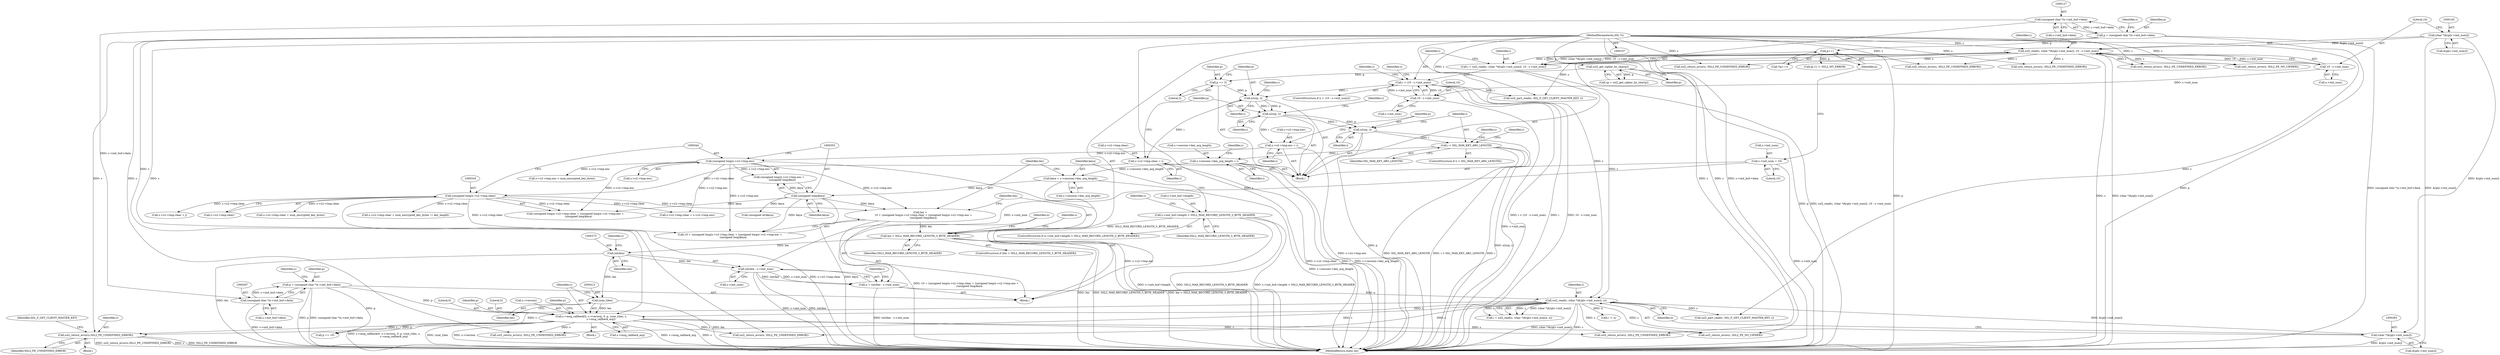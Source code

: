 digraph "0_openssl_d81a1600588b726c2bdccda7efad3cc7a87d6245_0@pointer" {
"1000583" [label="(Call,ssl2_return_error(s,SSL2_PE_UNDEFINED_ERROR))"];
"1000405" [label="(Call,s->msg_callback(0, s->version, 0, p, (size_t)len, s,\n                        s->msg_callback_arg))"];
"1000294" [label="(Call,p = (unsigned char *)s->init_buf->data)"];
"1000296" [label="(Call,(unsigned char *)s->init_buf->data)"];
"1000126" [label="(Call,(unsigned char *)s->init_buf->data)"];
"1000412" [label="(Call,(size_t)len)"];
"1000372" [label="(Call,(int)len)"];
"1000356" [label="(Call,len > SSL2_MAX_RECORD_LENGTH_3_BYTE_HEADER)"];
"1000328" [label="(Call,len =\n        10 + (unsigned long)s->s2->tmp.clear + (unsigned long)s->s2->tmp.enc +\n        (unsigned long)keya)"];
"1000333" [label="(Call,(unsigned long)s->s2->tmp.clear)"];
"1000244" [label="(Call,s->s2->tmp.clear = i)"];
"1000241" [label="(Call,n2s(p, i))"];
"1000238" [label="(Call,p += 3)"];
"1000205" [label="(Call,ssl2_get_cipher_by_char(p))"];
"1000178" [label="(Call,p++)"];
"1000124" [label="(Call,p = (unsigned char *)s->init_buf->data)"];
"1000158" [label="(Call,i < (10 - s->init_num))"];
"1000140" [label="(Call,i = ssl2_read(s, (char *)&(p[s->init_num]), 10 - s->init_num))"];
"1000142" [label="(Call,ssl2_read(s, (char *)&(p[s->init_num]), 10 - s->init_num))"];
"1000108" [label="(MethodParameterIn,SSL *s)"];
"1000144" [label="(Call,(char *)&(p[s->init_num]))"];
"1000152" [label="(Call,10 - s->init_num)"];
"1000160" [label="(Call,10 - s->init_num)"];
"1000343" [label="(Call,(unsigned long)s->s2->tmp.enc)"];
"1000256" [label="(Call,s->s2->tmp.enc = i)"];
"1000253" [label="(Call,n2s(p, i))"];
"1000352" [label="(Call,(unsigned long)keya)"];
"1000321" [label="(Call,keya = s->session->key_arg_length)"];
"1000282" [label="(Call,s->session->key_arg_length = i)"];
"1000269" [label="(Call,i > SSL_MAX_KEY_ARG_LENGTH)"];
"1000265" [label="(Call,n2s(p, i))"];
"1000304" [label="(Call,s->init_buf->length < SSL2_MAX_RECORD_LENGTH_3_BYTE_HEADER)"];
"1000380" [label="(Call,ssl2_read(s, (char *)&(p[s->init_num]), n))"];
"1000382" [label="(Call,(char *)&(p[s->init_num]))"];
"1000369" [label="(Call,n = (int)len - s->init_num)"];
"1000371" [label="(Call,(int)len - s->init_num)"];
"1000170" [label="(Call,s->init_num = 10)"];
"1000584" [label="(Identifier,s)"];
"1000253" [label="(Call,n2s(p, i))"];
"1000264" [label="(Identifier,i)"];
"1000243" [label="(Identifier,i)"];
"1000585" [label="(Identifier,SSL2_PE_UNDEFINED_ERROR)"];
"1000160" [label="(Call,10 - s->init_num)"];
"1000298" [label="(Call,s->init_buf->data)"];
"1000392" [label="(Call,i != n)"];
"1000333" [label="(Call,(unsigned long)s->s2->tmp.clear)"];
"1000358" [label="(Identifier,SSL2_MAX_RECORD_LENGTH_3_BYTE_HEADER)"];
"1000167" [label="(Identifier,s)"];
"1000431" [label="(Call,s->s2->tmp.clear + s->s2->tmp.enc)"];
"1000296" [label="(Call,(unsigned char *)s->init_buf->data)"];
"1000404" [label="(Block,)"];
"1000371" [label="(Call,(int)len - s->init_num)"];
"1000270" [label="(Identifier,i)"];
"1000390" [label="(Identifier,n)"];
"1000126" [label="(Call,(unsigned char *)s->init_buf->data)"];
"1000174" [label="(Literal,10)"];
"1000378" [label="(Call,i = ssl2_read(s, (char *)&(p[s->init_num]), n))"];
"1000582" [label="(Block,)"];
"1000124" [label="(Call,p = (unsigned char *)s->init_buf->data)"];
"1000128" [label="(Call,s->init_buf->data)"];
"1000332" [label="(Call,(unsigned long)s->s2->tmp.clear + (unsigned long)s->s2->tmp.enc +\n        (unsigned long)keya)"];
"1000551" [label="(Call,s->s2->tmp.clear + num_encrypted_key_bytes != key_length)"];
"1000177" [label="(Call,*(p++))"];
"1000493" [label="(Call,ssl2_return_error(s, SSL2_PE_NO_CIPHER))"];
"1000285" [label="(Identifier,s)"];
"1000361" [label="(Identifier,s)"];
"1000343" [label="(Call,(unsigned long)s->s2->tmp.enc)"];
"1000664" [label="(Call,s->s2->tmp.clear + j)"];
"1000342" [label="(Call,(unsigned long)s->s2->tmp.enc +\n        (unsigned long)keya)"];
"1000257" [label="(Call,s->s2->tmp.enc)"];
"1000179" [label="(Identifier,p)"];
"1000154" [label="(Call,s->init_num)"];
"1000357" [label="(Identifier,len)"];
"1000142" [label="(Call,ssl2_read(s, (char *)&(p[s->init_num]), 10 - s->init_num))"];
"1000322" [label="(Identifier,keya)"];
"1000291" [label="(Identifier,s)"];
"1000269" [label="(Call,i > SSL_MAX_KEY_ARG_LENGTH)"];
"1000369" [label="(Call,n = (int)len - s->init_num)"];
"1000381" [label="(Identifier,s)"];
"1000294" [label="(Call,p = (unsigned char *)s->init_buf->data)"];
"1000374" [label="(Identifier,len)"];
"1000172" [label="(Identifier,s)"];
"1000345" [label="(Call,s->s2->tmp.enc)"];
"1000125" [label="(Identifier,p)"];
"1000283" [label="(Call,s->session->key_arg_length)"];
"1000288" [label="(Identifier,i)"];
"1000312" [label="(Call,ssl2_return_error(s, SSL2_PE_UNDEFINED_ERROR))"];
"1000206" [label="(Identifier,p)"];
"1000352" [label="(Call,(unsigned long)keya)"];
"1000382" [label="(Call,(char *)&(p[s->init_num]))"];
"1000370" [label="(Identifier,n)"];
"1000248" [label="(Identifier,s)"];
"1000166" [label="(Call,ssl2_part_read(s, SSL_F_GET_CLIENT_MASTER_KEY, i))"];
"1000136" [label="(Identifier,s)"];
"1000354" [label="(Identifier,keya)"];
"1000376" [label="(Identifier,s)"];
"1000416" [label="(Call,s->msg_callback_arg)"];
"1000109" [label="(Block,)"];
"1000205" [label="(Call,ssl2_get_cipher_by_char(p))"];
"1000108" [label="(MethodParameterIn,SSL *s)"];
"1000305" [label="(Call,s->init_buf->length)"];
"1000335" [label="(Call,s->s2->tmp.clear)"];
"1000255" [label="(Identifier,i)"];
"1000183" [label="(Call,p[-1] != SSL2_MT_ERROR)"];
"1000274" [label="(Identifier,s)"];
"1000267" [label="(Identifier,i)"];
"1000271" [label="(Identifier,SSL_MAX_KEY_ARG_LENGTH)"];
"1000512" [label="(Call,ssl2_return_error(s, SSL2_PE_UNDEFINED_ERROR))"];
"1000158" [label="(Call,i < (10 - s->init_num))"];
"1000552" [label="(Call,s->s2->tmp.clear + num_encrypted_key_bytes)"];
"1000310" [label="(Identifier,SSL2_MAX_RECORD_LENGTH_3_BYTE_HEADER)"];
"1000254" [label="(Identifier,p)"];
"1000323" [label="(Call,s->session->key_arg_length)"];
"1000295" [label="(Identifier,p)"];
"1000282" [label="(Call,s->session->key_arg_length = i)"];
"1000412" [label="(Call,(size_t)len)"];
"1000307" [label="(Identifier,s)"];
"1000244" [label="(Call,s->s2->tmp.clear = i)"];
"1000159" [label="(Identifier,i)"];
"1000162" [label="(Call,s->init_num)"];
"1000419" [label="(Call,p += 10)"];
"1000266" [label="(Identifier,p)"];
"1000328" [label="(Call,len =\n        10 + (unsigned long)s->s2->tmp.clear + (unsigned long)s->s2->tmp.enc +\n        (unsigned long)keya)"];
"1000379" [label="(Identifier,i)"];
"1000420" [label="(Identifier,p)"];
"1000273" [label="(Call,ssl2_return_error(s, SSL2_PE_UNDEFINED_ERROR))"];
"1000171" [label="(Call,s->init_num)"];
"1000144" [label="(Call,(char *)&(p[s->init_num]))"];
"1000380" [label="(Call,ssl2_read(s, (char *)&(p[s->init_num]), n))"];
"1000240" [label="(Literal,3)"];
"1000303" [label="(ControlStructure,if (s->init_buf->length < SSL2_MAX_RECORD_LENGTH_3_BYTE_HEADER))"];
"1000414" [label="(Identifier,len)"];
"1000260" [label="(Identifier,s)"];
"1000446" [label="(Call,(unsigned int)keya)"];
"1000313" [label="(Identifier,s)"];
"1000141" [label="(Identifier,i)"];
"1000252" [label="(Identifier,i)"];
"1000242" [label="(Identifier,p)"];
"1000384" [label="(Call,&(p[s->init_num]))"];
"1000222" [label="(Call,ssl2_return_error(s, SSL2_PE_NO_CIPHER))"];
"1000355" [label="(ControlStructure,if (len > SSL2_MAX_RECORD_LENGTH_3_BYTE_HEADER))"];
"1000190" [label="(Call,ssl2_return_error(s, SSL2_PE_UNDEFINED_ERROR))"];
"1000372" [label="(Call,(int)len)"];
"1000152" [label="(Call,10 - s->init_num)"];
"1000396" [label="(Call,ssl2_part_read(s, SSL_F_GET_CLIENT_MASTER_KEY, i))"];
"1000360" [label="(Call,ssl2_return_error(s, SSL2_PE_UNDEFINED_ERROR))"];
"1000239" [label="(Identifier,p)"];
"1000140" [label="(Call,i = ssl2_read(s, (char *)&(p[s->init_num]), 10 - s->init_num))"];
"1000153" [label="(Literal,10)"];
"1000711" [label="(MethodReturn,static int)"];
"1000573" [label="(Call,s->s2->tmp.enc < num_encrypted_key_bytes)"];
"1000406" [label="(Literal,0)"];
"1000170" [label="(Call,s->init_num = 10)"];
"1000139" [label="(Block,)"];
"1000321" [label="(Call,keya = s->session->key_arg_length)"];
"1000161" [label="(Literal,10)"];
"1000265" [label="(Call,n2s(p, i))"];
"1000245" [label="(Call,s->s2->tmp.clear)"];
"1000563" [label="(Call,ssl2_return_error(s, SSL2_PE_UNDEFINED_ERROR))"];
"1000268" [label="(ControlStructure,if (i > SSL_MAX_KEY_ARG_LENGTH))"];
"1000462" [label="(Call,ssl2_return_error(s, SSL2_PE_UNDEFINED_ERROR))"];
"1000203" [label="(Call,cp = ssl2_get_cipher_by_char(p))"];
"1000356" [label="(Call,len > SSL2_MAX_RECORD_LENGTH_3_BYTE_HEADER)"];
"1000157" [label="(ControlStructure,if (i < (10 - s->init_num)))"];
"1000143" [label="(Identifier,s)"];
"1000256" [label="(Call,s->s2->tmp.enc = i)"];
"1000583" [label="(Call,ssl2_return_error(s,SSL2_PE_UNDEFINED_ERROR))"];
"1000411" [label="(Identifier,p)"];
"1000241" [label="(Call,n2s(p, i))"];
"1000410" [label="(Literal,0)"];
"1000587" [label="(Identifier,SSL_F_GET_CLIENT_MASTER_KEY)"];
"1000407" [label="(Call,s->version)"];
"1000415" [label="(Identifier,s)"];
"1000304" [label="(Call,s->init_buf->length < SSL2_MAX_RECORD_LENGTH_3_BYTE_HEADER)"];
"1000329" [label="(Identifier,len)"];
"1000330" [label="(Call,10 + (unsigned long)s->s2->tmp.clear + (unsigned long)s->s2->tmp.enc +\n        (unsigned long)keya)"];
"1000178" [label="(Call,p++)"];
"1000375" [label="(Call,s->init_num)"];
"1000405" [label="(Call,s->msg_callback(0, s->version, 0, p, (size_t)len, s,\n                        s->msg_callback_arg))"];
"1000238" [label="(Call,p += 3)"];
"1000146" [label="(Call,&(p[s->init_num]))"];
"1000583" -> "1000582"  [label="AST: "];
"1000583" -> "1000585"  [label="CFG: "];
"1000584" -> "1000583"  [label="AST: "];
"1000585" -> "1000583"  [label="AST: "];
"1000587" -> "1000583"  [label="CFG: "];
"1000583" -> "1000711"  [label="DDG: ssl2_return_error(s,SSL2_PE_UNDEFINED_ERROR)"];
"1000583" -> "1000711"  [label="DDG: s"];
"1000583" -> "1000711"  [label="DDG: SSL2_PE_UNDEFINED_ERROR"];
"1000405" -> "1000583"  [label="DDG: s"];
"1000380" -> "1000583"  [label="DDG: s"];
"1000108" -> "1000583"  [label="DDG: s"];
"1000405" -> "1000404"  [label="AST: "];
"1000405" -> "1000416"  [label="CFG: "];
"1000406" -> "1000405"  [label="AST: "];
"1000407" -> "1000405"  [label="AST: "];
"1000410" -> "1000405"  [label="AST: "];
"1000411" -> "1000405"  [label="AST: "];
"1000412" -> "1000405"  [label="AST: "];
"1000415" -> "1000405"  [label="AST: "];
"1000416" -> "1000405"  [label="AST: "];
"1000420" -> "1000405"  [label="CFG: "];
"1000405" -> "1000711"  [label="DDG: s->msg_callback(0, s->version, 0, p, (size_t)len, s,\n                        s->msg_callback_arg)"];
"1000405" -> "1000711"  [label="DDG: (size_t)len"];
"1000405" -> "1000711"  [label="DDG: s->version"];
"1000405" -> "1000711"  [label="DDG: s->msg_callback_arg"];
"1000405" -> "1000711"  [label="DDG: s"];
"1000294" -> "1000405"  [label="DDG: p"];
"1000412" -> "1000405"  [label="DDG: len"];
"1000380" -> "1000405"  [label="DDG: s"];
"1000108" -> "1000405"  [label="DDG: s"];
"1000405" -> "1000419"  [label="DDG: p"];
"1000405" -> "1000462"  [label="DDG: s"];
"1000405" -> "1000493"  [label="DDG: s"];
"1000405" -> "1000512"  [label="DDG: s"];
"1000405" -> "1000563"  [label="DDG: s"];
"1000294" -> "1000109"  [label="AST: "];
"1000294" -> "1000296"  [label="CFG: "];
"1000295" -> "1000294"  [label="AST: "];
"1000296" -> "1000294"  [label="AST: "];
"1000307" -> "1000294"  [label="CFG: "];
"1000294" -> "1000711"  [label="DDG: (unsigned char *)s->init_buf->data"];
"1000294" -> "1000711"  [label="DDG: p"];
"1000296" -> "1000294"  [label="DDG: s->init_buf->data"];
"1000294" -> "1000419"  [label="DDG: p"];
"1000296" -> "1000298"  [label="CFG: "];
"1000297" -> "1000296"  [label="AST: "];
"1000298" -> "1000296"  [label="AST: "];
"1000296" -> "1000711"  [label="DDG: s->init_buf->data"];
"1000126" -> "1000296"  [label="DDG: s->init_buf->data"];
"1000126" -> "1000124"  [label="AST: "];
"1000126" -> "1000128"  [label="CFG: "];
"1000127" -> "1000126"  [label="AST: "];
"1000128" -> "1000126"  [label="AST: "];
"1000124" -> "1000126"  [label="CFG: "];
"1000126" -> "1000711"  [label="DDG: s->init_buf->data"];
"1000126" -> "1000124"  [label="DDG: s->init_buf->data"];
"1000412" -> "1000414"  [label="CFG: "];
"1000413" -> "1000412"  [label="AST: "];
"1000414" -> "1000412"  [label="AST: "];
"1000415" -> "1000412"  [label="CFG: "];
"1000412" -> "1000711"  [label="DDG: len"];
"1000372" -> "1000412"  [label="DDG: len"];
"1000372" -> "1000371"  [label="AST: "];
"1000372" -> "1000374"  [label="CFG: "];
"1000373" -> "1000372"  [label="AST: "];
"1000374" -> "1000372"  [label="AST: "];
"1000376" -> "1000372"  [label="CFG: "];
"1000372" -> "1000711"  [label="DDG: len"];
"1000372" -> "1000371"  [label="DDG: len"];
"1000356" -> "1000372"  [label="DDG: len"];
"1000356" -> "1000355"  [label="AST: "];
"1000356" -> "1000358"  [label="CFG: "];
"1000357" -> "1000356"  [label="AST: "];
"1000358" -> "1000356"  [label="AST: "];
"1000361" -> "1000356"  [label="CFG: "];
"1000370" -> "1000356"  [label="CFG: "];
"1000356" -> "1000711"  [label="DDG: len > SSL2_MAX_RECORD_LENGTH_3_BYTE_HEADER"];
"1000356" -> "1000711"  [label="DDG: len"];
"1000356" -> "1000711"  [label="DDG: SSL2_MAX_RECORD_LENGTH_3_BYTE_HEADER"];
"1000328" -> "1000356"  [label="DDG: len"];
"1000304" -> "1000356"  [label="DDG: SSL2_MAX_RECORD_LENGTH_3_BYTE_HEADER"];
"1000328" -> "1000109"  [label="AST: "];
"1000328" -> "1000330"  [label="CFG: "];
"1000329" -> "1000328"  [label="AST: "];
"1000330" -> "1000328"  [label="AST: "];
"1000357" -> "1000328"  [label="CFG: "];
"1000328" -> "1000711"  [label="DDG: 10 + (unsigned long)s->s2->tmp.clear + (unsigned long)s->s2->tmp.enc +\n        (unsigned long)keya"];
"1000333" -> "1000328"  [label="DDG: s->s2->tmp.clear"];
"1000343" -> "1000328"  [label="DDG: s->s2->tmp.enc"];
"1000352" -> "1000328"  [label="DDG: keya"];
"1000333" -> "1000332"  [label="AST: "];
"1000333" -> "1000335"  [label="CFG: "];
"1000334" -> "1000333"  [label="AST: "];
"1000335" -> "1000333"  [label="AST: "];
"1000344" -> "1000333"  [label="CFG: "];
"1000333" -> "1000711"  [label="DDG: s->s2->tmp.clear"];
"1000333" -> "1000330"  [label="DDG: s->s2->tmp.clear"];
"1000333" -> "1000332"  [label="DDG: s->s2->tmp.clear"];
"1000244" -> "1000333"  [label="DDG: s->s2->tmp.clear"];
"1000333" -> "1000431"  [label="DDG: s->s2->tmp.clear"];
"1000333" -> "1000551"  [label="DDG: s->s2->tmp.clear"];
"1000333" -> "1000552"  [label="DDG: s->s2->tmp.clear"];
"1000333" -> "1000664"  [label="DDG: s->s2->tmp.clear"];
"1000244" -> "1000139"  [label="AST: "];
"1000244" -> "1000252"  [label="CFG: "];
"1000245" -> "1000244"  [label="AST: "];
"1000252" -> "1000244"  [label="AST: "];
"1000254" -> "1000244"  [label="CFG: "];
"1000244" -> "1000711"  [label="DDG: s->s2->tmp.clear"];
"1000241" -> "1000244"  [label="DDG: i"];
"1000241" -> "1000139"  [label="AST: "];
"1000241" -> "1000243"  [label="CFG: "];
"1000242" -> "1000241"  [label="AST: "];
"1000243" -> "1000241"  [label="AST: "];
"1000248" -> "1000241"  [label="CFG: "];
"1000238" -> "1000241"  [label="DDG: p"];
"1000158" -> "1000241"  [label="DDG: i"];
"1000241" -> "1000253"  [label="DDG: p"];
"1000241" -> "1000253"  [label="DDG: i"];
"1000238" -> "1000139"  [label="AST: "];
"1000238" -> "1000240"  [label="CFG: "];
"1000239" -> "1000238"  [label="AST: "];
"1000240" -> "1000238"  [label="AST: "];
"1000242" -> "1000238"  [label="CFG: "];
"1000205" -> "1000238"  [label="DDG: p"];
"1000205" -> "1000203"  [label="AST: "];
"1000205" -> "1000206"  [label="CFG: "];
"1000206" -> "1000205"  [label="AST: "];
"1000203" -> "1000205"  [label="CFG: "];
"1000205" -> "1000711"  [label="DDG: p"];
"1000205" -> "1000203"  [label="DDG: p"];
"1000178" -> "1000205"  [label="DDG: p"];
"1000178" -> "1000177"  [label="AST: "];
"1000178" -> "1000179"  [label="CFG: "];
"1000179" -> "1000178"  [label="AST: "];
"1000177" -> "1000178"  [label="CFG: "];
"1000178" -> "1000711"  [label="DDG: p"];
"1000124" -> "1000178"  [label="DDG: p"];
"1000178" -> "1000183"  [label="DDG: p"];
"1000124" -> "1000109"  [label="AST: "];
"1000125" -> "1000124"  [label="AST: "];
"1000136" -> "1000124"  [label="CFG: "];
"1000124" -> "1000711"  [label="DDG: (unsigned char *)s->init_buf->data"];
"1000124" -> "1000711"  [label="DDG: p"];
"1000158" -> "1000157"  [label="AST: "];
"1000158" -> "1000160"  [label="CFG: "];
"1000159" -> "1000158"  [label="AST: "];
"1000160" -> "1000158"  [label="AST: "];
"1000167" -> "1000158"  [label="CFG: "];
"1000172" -> "1000158"  [label="CFG: "];
"1000158" -> "1000711"  [label="DDG: i"];
"1000158" -> "1000711"  [label="DDG: 10 - s->init_num"];
"1000158" -> "1000711"  [label="DDG: i < (10 - s->init_num)"];
"1000140" -> "1000158"  [label="DDG: i"];
"1000160" -> "1000158"  [label="DDG: 10"];
"1000160" -> "1000158"  [label="DDG: s->init_num"];
"1000158" -> "1000166"  [label="DDG: i"];
"1000140" -> "1000139"  [label="AST: "];
"1000140" -> "1000142"  [label="CFG: "];
"1000141" -> "1000140"  [label="AST: "];
"1000142" -> "1000140"  [label="AST: "];
"1000159" -> "1000140"  [label="CFG: "];
"1000140" -> "1000711"  [label="DDG: ssl2_read(s, (char *)&(p[s->init_num]), 10 - s->init_num)"];
"1000142" -> "1000140"  [label="DDG: s"];
"1000142" -> "1000140"  [label="DDG: (char *)&(p[s->init_num])"];
"1000142" -> "1000140"  [label="DDG: 10 - s->init_num"];
"1000142" -> "1000152"  [label="CFG: "];
"1000143" -> "1000142"  [label="AST: "];
"1000144" -> "1000142"  [label="AST: "];
"1000152" -> "1000142"  [label="AST: "];
"1000142" -> "1000711"  [label="DDG: (char *)&(p[s->init_num])"];
"1000142" -> "1000711"  [label="DDG: s"];
"1000108" -> "1000142"  [label="DDG: s"];
"1000144" -> "1000142"  [label="DDG: &(p[s->init_num])"];
"1000152" -> "1000142"  [label="DDG: 10"];
"1000152" -> "1000142"  [label="DDG: s->init_num"];
"1000142" -> "1000166"  [label="DDG: s"];
"1000142" -> "1000190"  [label="DDG: s"];
"1000142" -> "1000222"  [label="DDG: s"];
"1000142" -> "1000273"  [label="DDG: s"];
"1000142" -> "1000312"  [label="DDG: s"];
"1000142" -> "1000360"  [label="DDG: s"];
"1000142" -> "1000380"  [label="DDG: s"];
"1000108" -> "1000107"  [label="AST: "];
"1000108" -> "1000711"  [label="DDG: s"];
"1000108" -> "1000166"  [label="DDG: s"];
"1000108" -> "1000190"  [label="DDG: s"];
"1000108" -> "1000222"  [label="DDG: s"];
"1000108" -> "1000273"  [label="DDG: s"];
"1000108" -> "1000312"  [label="DDG: s"];
"1000108" -> "1000360"  [label="DDG: s"];
"1000108" -> "1000380"  [label="DDG: s"];
"1000108" -> "1000396"  [label="DDG: s"];
"1000108" -> "1000462"  [label="DDG: s"];
"1000108" -> "1000493"  [label="DDG: s"];
"1000108" -> "1000512"  [label="DDG: s"];
"1000108" -> "1000563"  [label="DDG: s"];
"1000144" -> "1000146"  [label="CFG: "];
"1000145" -> "1000144"  [label="AST: "];
"1000146" -> "1000144"  [label="AST: "];
"1000153" -> "1000144"  [label="CFG: "];
"1000144" -> "1000711"  [label="DDG: &(p[s->init_num])"];
"1000144" -> "1000382"  [label="DDG: &(p[s->init_num])"];
"1000152" -> "1000154"  [label="CFG: "];
"1000153" -> "1000152"  [label="AST: "];
"1000154" -> "1000152"  [label="AST: "];
"1000152" -> "1000160"  [label="DDG: s->init_num"];
"1000160" -> "1000162"  [label="CFG: "];
"1000161" -> "1000160"  [label="AST: "];
"1000162" -> "1000160"  [label="AST: "];
"1000160" -> "1000711"  [label="DDG: s->init_num"];
"1000343" -> "1000342"  [label="AST: "];
"1000343" -> "1000345"  [label="CFG: "];
"1000344" -> "1000343"  [label="AST: "];
"1000345" -> "1000343"  [label="AST: "];
"1000353" -> "1000343"  [label="CFG: "];
"1000343" -> "1000711"  [label="DDG: s->s2->tmp.enc"];
"1000343" -> "1000330"  [label="DDG: s->s2->tmp.enc"];
"1000343" -> "1000332"  [label="DDG: s->s2->tmp.enc"];
"1000343" -> "1000342"  [label="DDG: s->s2->tmp.enc"];
"1000256" -> "1000343"  [label="DDG: s->s2->tmp.enc"];
"1000343" -> "1000431"  [label="DDG: s->s2->tmp.enc"];
"1000343" -> "1000573"  [label="DDG: s->s2->tmp.enc"];
"1000256" -> "1000139"  [label="AST: "];
"1000256" -> "1000264"  [label="CFG: "];
"1000257" -> "1000256"  [label="AST: "];
"1000264" -> "1000256"  [label="AST: "];
"1000266" -> "1000256"  [label="CFG: "];
"1000256" -> "1000711"  [label="DDG: s->s2->tmp.enc"];
"1000253" -> "1000256"  [label="DDG: i"];
"1000253" -> "1000139"  [label="AST: "];
"1000253" -> "1000255"  [label="CFG: "];
"1000254" -> "1000253"  [label="AST: "];
"1000255" -> "1000253"  [label="AST: "];
"1000260" -> "1000253"  [label="CFG: "];
"1000253" -> "1000265"  [label="DDG: p"];
"1000253" -> "1000265"  [label="DDG: i"];
"1000352" -> "1000342"  [label="AST: "];
"1000352" -> "1000354"  [label="CFG: "];
"1000353" -> "1000352"  [label="AST: "];
"1000354" -> "1000352"  [label="AST: "];
"1000342" -> "1000352"  [label="CFG: "];
"1000352" -> "1000711"  [label="DDG: keya"];
"1000352" -> "1000330"  [label="DDG: keya"];
"1000352" -> "1000332"  [label="DDG: keya"];
"1000352" -> "1000342"  [label="DDG: keya"];
"1000321" -> "1000352"  [label="DDG: keya"];
"1000352" -> "1000446"  [label="DDG: keya"];
"1000321" -> "1000109"  [label="AST: "];
"1000321" -> "1000323"  [label="CFG: "];
"1000322" -> "1000321"  [label="AST: "];
"1000323" -> "1000321"  [label="AST: "];
"1000329" -> "1000321"  [label="CFG: "];
"1000321" -> "1000711"  [label="DDG: s->session->key_arg_length"];
"1000282" -> "1000321"  [label="DDG: s->session->key_arg_length"];
"1000282" -> "1000139"  [label="AST: "];
"1000282" -> "1000288"  [label="CFG: "];
"1000283" -> "1000282"  [label="AST: "];
"1000288" -> "1000282"  [label="AST: "];
"1000291" -> "1000282"  [label="CFG: "];
"1000282" -> "1000711"  [label="DDG: i"];
"1000282" -> "1000711"  [label="DDG: s->session->key_arg_length"];
"1000269" -> "1000282"  [label="DDG: i"];
"1000269" -> "1000268"  [label="AST: "];
"1000269" -> "1000271"  [label="CFG: "];
"1000270" -> "1000269"  [label="AST: "];
"1000271" -> "1000269"  [label="AST: "];
"1000274" -> "1000269"  [label="CFG: "];
"1000285" -> "1000269"  [label="CFG: "];
"1000269" -> "1000711"  [label="DDG: i > SSL_MAX_KEY_ARG_LENGTH"];
"1000269" -> "1000711"  [label="DDG: i"];
"1000269" -> "1000711"  [label="DDG: SSL_MAX_KEY_ARG_LENGTH"];
"1000265" -> "1000269"  [label="DDG: i"];
"1000265" -> "1000139"  [label="AST: "];
"1000265" -> "1000267"  [label="CFG: "];
"1000266" -> "1000265"  [label="AST: "];
"1000267" -> "1000265"  [label="AST: "];
"1000270" -> "1000265"  [label="CFG: "];
"1000265" -> "1000711"  [label="DDG: n2s(p, i)"];
"1000265" -> "1000711"  [label="DDG: p"];
"1000304" -> "1000303"  [label="AST: "];
"1000304" -> "1000310"  [label="CFG: "];
"1000305" -> "1000304"  [label="AST: "];
"1000310" -> "1000304"  [label="AST: "];
"1000313" -> "1000304"  [label="CFG: "];
"1000322" -> "1000304"  [label="CFG: "];
"1000304" -> "1000711"  [label="DDG: SSL2_MAX_RECORD_LENGTH_3_BYTE_HEADER"];
"1000304" -> "1000711"  [label="DDG: s->init_buf->length < SSL2_MAX_RECORD_LENGTH_3_BYTE_HEADER"];
"1000304" -> "1000711"  [label="DDG: s->init_buf->length"];
"1000380" -> "1000378"  [label="AST: "];
"1000380" -> "1000390"  [label="CFG: "];
"1000381" -> "1000380"  [label="AST: "];
"1000382" -> "1000380"  [label="AST: "];
"1000390" -> "1000380"  [label="AST: "];
"1000378" -> "1000380"  [label="CFG: "];
"1000380" -> "1000711"  [label="DDG: (char *)&(p[s->init_num])"];
"1000380" -> "1000711"  [label="DDG: s"];
"1000380" -> "1000378"  [label="DDG: s"];
"1000380" -> "1000378"  [label="DDG: (char *)&(p[s->init_num])"];
"1000380" -> "1000378"  [label="DDG: n"];
"1000382" -> "1000380"  [label="DDG: &(p[s->init_num])"];
"1000369" -> "1000380"  [label="DDG: n"];
"1000380" -> "1000392"  [label="DDG: n"];
"1000380" -> "1000396"  [label="DDG: s"];
"1000380" -> "1000462"  [label="DDG: s"];
"1000380" -> "1000493"  [label="DDG: s"];
"1000380" -> "1000512"  [label="DDG: s"];
"1000380" -> "1000563"  [label="DDG: s"];
"1000382" -> "1000384"  [label="CFG: "];
"1000383" -> "1000382"  [label="AST: "];
"1000384" -> "1000382"  [label="AST: "];
"1000390" -> "1000382"  [label="CFG: "];
"1000382" -> "1000711"  [label="DDG: &(p[s->init_num])"];
"1000369" -> "1000109"  [label="AST: "];
"1000369" -> "1000371"  [label="CFG: "];
"1000370" -> "1000369"  [label="AST: "];
"1000371" -> "1000369"  [label="AST: "];
"1000379" -> "1000369"  [label="CFG: "];
"1000369" -> "1000711"  [label="DDG: (int)len - s->init_num"];
"1000371" -> "1000369"  [label="DDG: (int)len"];
"1000371" -> "1000369"  [label="DDG: s->init_num"];
"1000371" -> "1000375"  [label="CFG: "];
"1000375" -> "1000371"  [label="AST: "];
"1000371" -> "1000711"  [label="DDG: s->init_num"];
"1000371" -> "1000711"  [label="DDG: (int)len"];
"1000170" -> "1000371"  [label="DDG: s->init_num"];
"1000170" -> "1000139"  [label="AST: "];
"1000170" -> "1000174"  [label="CFG: "];
"1000171" -> "1000170"  [label="AST: "];
"1000174" -> "1000170"  [label="AST: "];
"1000179" -> "1000170"  [label="CFG: "];
"1000170" -> "1000711"  [label="DDG: s->init_num"];
}

